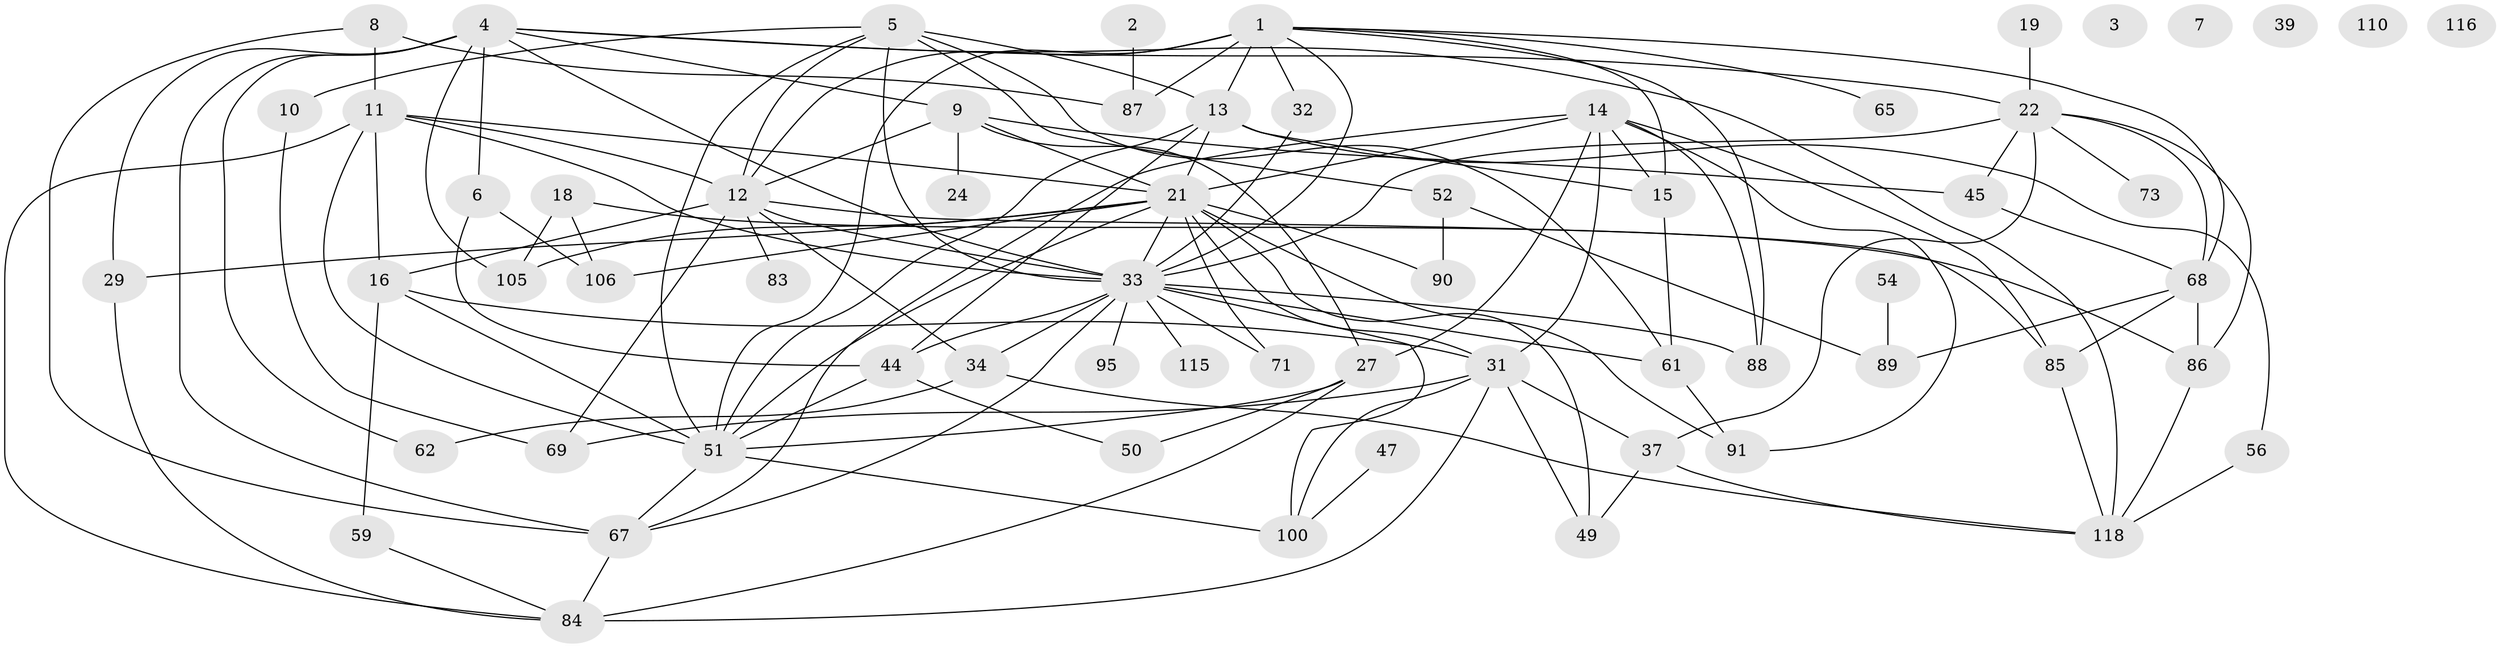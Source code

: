 // original degree distribution, {2: 0.1953125, 1: 0.171875, 4: 0.1796875, 0: 0.0234375, 3: 0.25, 5: 0.0859375, 8: 0.015625, 6: 0.0546875, 7: 0.015625, 9: 0.0078125}
// Generated by graph-tools (version 1.1) at 2025/12/03/09/25 04:12:56]
// undirected, 64 vertices, 128 edges
graph export_dot {
graph [start="1"]
  node [color=gray90,style=filled];
  1 [super="+80+112"];
  2 [super="+76"];
  3 [super="+78"];
  4 [super="+41+20+48"];
  5 [super="+46+40"];
  6 [super="+63"];
  7;
  8 [super="+107+60"];
  9 [super="+38"];
  10;
  11 [super="+111+96"];
  12 [super="+17+36+26"];
  13 [super="+79"];
  14;
  15 [super="+23"];
  16 [super="+82+97"];
  18 [super="+108"];
  19;
  21 [super="+102+43+42+25"];
  22 [super="+53"];
  24;
  27 [super="+30+77"];
  29 [super="+64"];
  31 [super="+35+92"];
  32;
  33 [super="+70"];
  34;
  37 [super="+114"];
  39 [super="+93"];
  44;
  45;
  47;
  49 [super="+75"];
  50 [super="+72+117"];
  51 [super="+58"];
  52;
  54;
  56;
  59;
  61;
  62 [super="+128"];
  65;
  67 [super="+99"];
  68;
  69;
  71;
  73;
  83;
  84 [super="+103"];
  85;
  86;
  87 [super="+101"];
  88;
  89;
  90;
  91;
  95;
  100 [super="+109"];
  105;
  106;
  110;
  115;
  116;
  118 [super="+127"];
  1 -- 32;
  1 -- 65;
  1 -- 68;
  1 -- 13;
  1 -- 15;
  1 -- 88;
  1 -- 33;
  1 -- 12 [weight=3];
  1 -- 51;
  1 -- 87;
  2 -- 87;
  4 -- 105;
  4 -- 118;
  4 -- 62;
  4 -- 6;
  4 -- 22;
  4 -- 33;
  4 -- 67;
  4 -- 9;
  4 -- 29;
  5 -- 52;
  5 -- 10;
  5 -- 61;
  5 -- 33;
  5 -- 13;
  5 -- 12;
  5 -- 51;
  6 -- 44;
  6 -- 106;
  8 -- 87;
  8 -- 11;
  8 -- 67;
  9 -- 24;
  9 -- 27;
  9 -- 21;
  9 -- 12;
  9 -- 45;
  10 -- 69;
  11 -- 84;
  11 -- 12 [weight=2];
  11 -- 16;
  11 -- 51;
  11 -- 33;
  11 -- 21;
  12 -- 69;
  12 -- 33;
  12 -- 16;
  12 -- 34;
  12 -- 83;
  12 -- 85;
  13 -- 21;
  13 -- 56;
  13 -- 44;
  13 -- 15;
  13 -- 51;
  14 -- 15;
  14 -- 31;
  14 -- 67;
  14 -- 85;
  14 -- 88;
  14 -- 91;
  14 -- 27;
  14 -- 21;
  15 -- 61;
  16 -- 31;
  16 -- 59;
  16 -- 51;
  18 -- 105;
  18 -- 86;
  18 -- 106;
  19 -- 22;
  21 -- 90;
  21 -- 105;
  21 -- 71;
  21 -- 33;
  21 -- 106;
  21 -- 31 [weight=2];
  21 -- 49;
  21 -- 91;
  21 -- 29;
  21 -- 51;
  22 -- 68;
  22 -- 73;
  22 -- 45;
  22 -- 86;
  22 -- 33 [weight=2];
  22 -- 37;
  27 -- 84;
  27 -- 51;
  27 -- 50;
  29 -- 84;
  31 -- 69;
  31 -- 100;
  31 -- 37;
  31 -- 49;
  31 -- 84;
  32 -- 33;
  33 -- 88;
  33 -- 34;
  33 -- 67;
  33 -- 100;
  33 -- 71;
  33 -- 44;
  33 -- 115;
  33 -- 61;
  33 -- 95;
  34 -- 62;
  34 -- 118;
  37 -- 118;
  37 -- 49;
  44 -- 50;
  44 -- 51;
  45 -- 68;
  47 -- 100;
  51 -- 67;
  51 -- 100;
  52 -- 89;
  52 -- 90;
  54 -- 89;
  56 -- 118;
  59 -- 84;
  61 -- 91;
  67 -- 84;
  68 -- 85;
  68 -- 86;
  68 -- 89;
  85 -- 118;
  86 -- 118;
}
